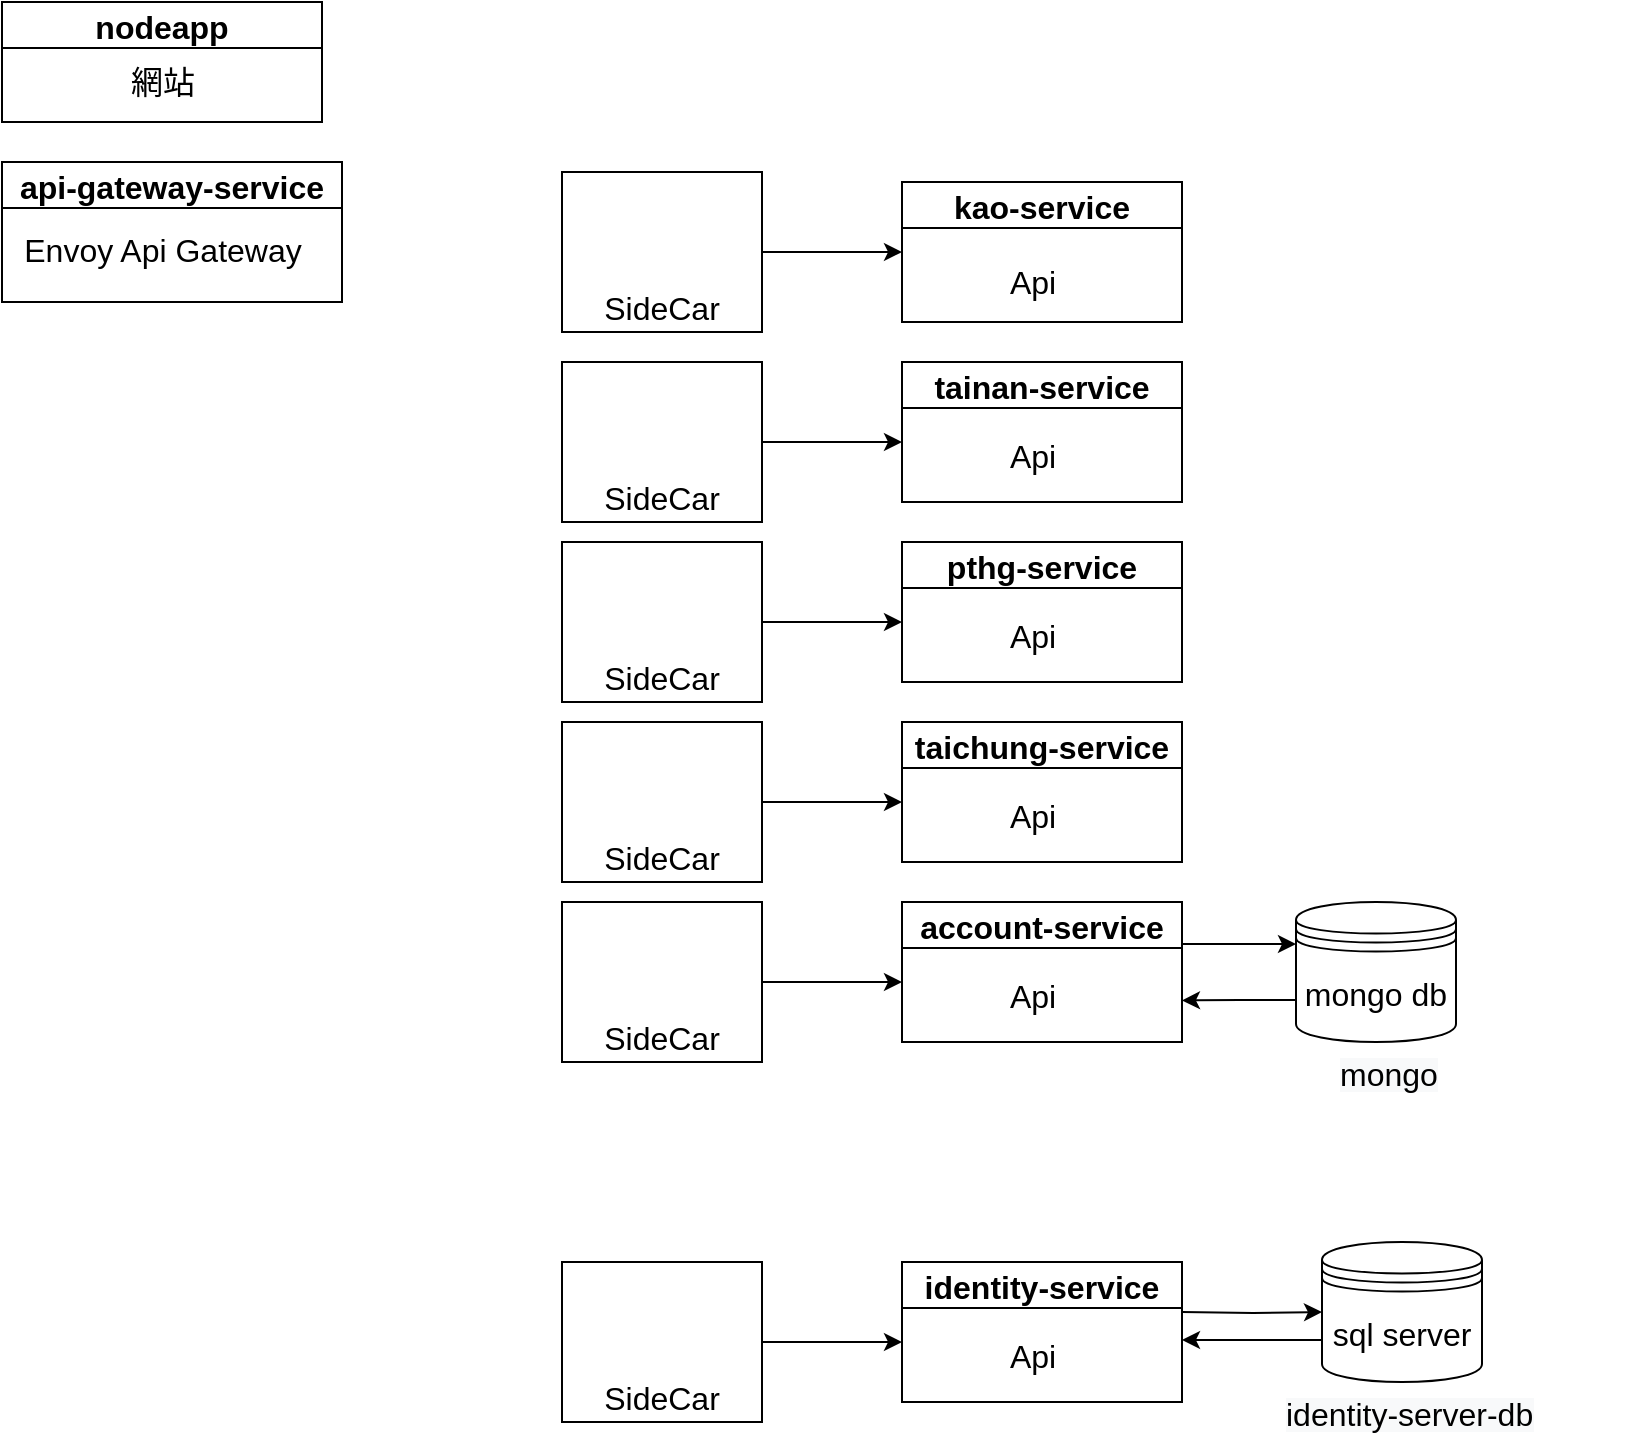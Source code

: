 <mxfile version="14.6.0" type="github">
  <diagram id="8w8wabQFdg4WhhDFVWYx" name="Page-1">
    <mxGraphModel dx="677" dy="336" grid="1" gridSize="10" guides="1" tooltips="1" connect="1" arrows="1" fold="1" page="1" pageScale="1" pageWidth="827" pageHeight="1169" math="0" shadow="0">
      <root>
        <mxCell id="0" />
        <mxCell id="1" parent="0" />
        <mxCell id="OhrNE6VcvfpsGNgGxQ-j-2" value="nodeapp" style="swimlane;fontSize=16;" vertex="1" parent="1">
          <mxGeometry x="10" y="10" width="160" height="60" as="geometry" />
        </mxCell>
        <mxCell id="OhrNE6VcvfpsGNgGxQ-j-3" value="網站" style="text;html=1;align=center;verticalAlign=middle;resizable=0;points=[];autosize=1;strokeColor=none;fontSize=16;" vertex="1" parent="OhrNE6VcvfpsGNgGxQ-j-2">
          <mxGeometry x="55" y="30" width="50" height="20" as="geometry" />
        </mxCell>
        <mxCell id="OhrNE6VcvfpsGNgGxQ-j-8" value="" style="group" vertex="1" connectable="0" parent="1">
          <mxGeometry x="290" y="95" width="100" height="80" as="geometry" />
        </mxCell>
        <mxCell id="OhrNE6VcvfpsGNgGxQ-j-6" value="&lt;br style=&quot;font-size: 16px&quot;&gt;SideCar" style="rounded=0;whiteSpace=wrap;html=1;verticalAlign=bottom;fontSize=16;" vertex="1" parent="OhrNE6VcvfpsGNgGxQ-j-8">
          <mxGeometry width="100" height="80" as="geometry" />
        </mxCell>
        <mxCell id="OhrNE6VcvfpsGNgGxQ-j-7" value="" style="shape=image;verticalLabelPosition=bottom;labelBackgroundColor=#ffffff;verticalAlign=top;aspect=fixed;imageAspect=0;image=https://dapr.io/images/dapr.svg;fontSize=16;" vertex="1" parent="OhrNE6VcvfpsGNgGxQ-j-8">
          <mxGeometry x="18" y="7" width="63.89" height="47" as="geometry" />
        </mxCell>
        <mxCell id="OhrNE6VcvfpsGNgGxQ-j-10" value="api-gateway-service" style="swimlane;fontSize=16;" vertex="1" parent="1">
          <mxGeometry x="10" y="90" width="170" height="70" as="geometry" />
        </mxCell>
        <mxCell id="OhrNE6VcvfpsGNgGxQ-j-11" value="Envoy Api Gateway" style="text;html=1;align=center;verticalAlign=middle;resizable=0;points=[];autosize=1;strokeColor=none;fontSize=16;" vertex="1" parent="OhrNE6VcvfpsGNgGxQ-j-10">
          <mxGeometry x="5" y="34" width="150" height="20" as="geometry" />
        </mxCell>
        <mxCell id="OhrNE6VcvfpsGNgGxQ-j-12" value="kao-service" style="swimlane;fontSize=16;" vertex="1" parent="1">
          <mxGeometry x="460" y="100" width="140" height="70" as="geometry" />
        </mxCell>
        <mxCell id="OhrNE6VcvfpsGNgGxQ-j-13" value="Api" style="text;html=1;align=center;verticalAlign=middle;resizable=0;points=[];autosize=1;strokeColor=none;fontSize=16;" vertex="1" parent="OhrNE6VcvfpsGNgGxQ-j-12">
          <mxGeometry x="45" y="40" width="40" height="20" as="geometry" />
        </mxCell>
        <mxCell id="OhrNE6VcvfpsGNgGxQ-j-14" value="tainan-service" style="swimlane;fontSize=16;" vertex="1" parent="1">
          <mxGeometry x="460" y="190" width="140" height="70" as="geometry" />
        </mxCell>
        <mxCell id="OhrNE6VcvfpsGNgGxQ-j-15" value="Api" style="text;html=1;align=center;verticalAlign=middle;resizable=0;points=[];autosize=1;strokeColor=none;fontSize=16;" vertex="1" parent="OhrNE6VcvfpsGNgGxQ-j-14">
          <mxGeometry x="45" y="37" width="40" height="20" as="geometry" />
        </mxCell>
        <mxCell id="OhrNE6VcvfpsGNgGxQ-j-16" value="taichung-service" style="swimlane;fontSize=16;" vertex="1" parent="1">
          <mxGeometry x="460" y="370" width="140" height="70" as="geometry" />
        </mxCell>
        <mxCell id="OhrNE6VcvfpsGNgGxQ-j-17" value="Api" style="text;html=1;align=center;verticalAlign=middle;resizable=0;points=[];autosize=1;strokeColor=none;fontSize=16;" vertex="1" parent="OhrNE6VcvfpsGNgGxQ-j-16">
          <mxGeometry x="45" y="37" width="40" height="20" as="geometry" />
        </mxCell>
        <mxCell id="OhrNE6VcvfpsGNgGxQ-j-58" style="edgeStyle=orthogonalEdgeStyle;rounded=0;orthogonalLoop=1;jettySize=auto;html=1;fontSize=16;" edge="1" parent="1" target="OhrNE6VcvfpsGNgGxQ-j-50">
          <mxGeometry relative="1" as="geometry">
            <mxPoint x="600" y="665" as="sourcePoint" />
          </mxGeometry>
        </mxCell>
        <mxCell id="OhrNE6VcvfpsGNgGxQ-j-18" value="identity-service" style="swimlane;fontSize=16;" vertex="1" parent="1">
          <mxGeometry x="460" y="640" width="140" height="70" as="geometry" />
        </mxCell>
        <mxCell id="OhrNE6VcvfpsGNgGxQ-j-19" value="Api" style="text;html=1;align=center;verticalAlign=middle;resizable=0;points=[];autosize=1;strokeColor=none;fontSize=16;" vertex="1" parent="OhrNE6VcvfpsGNgGxQ-j-18">
          <mxGeometry x="45" y="37" width="40" height="20" as="geometry" />
        </mxCell>
        <mxCell id="OhrNE6VcvfpsGNgGxQ-j-20" value="pthg-service" style="swimlane;fontSize=16;" vertex="1" parent="1">
          <mxGeometry x="460" y="280" width="140" height="70" as="geometry" />
        </mxCell>
        <mxCell id="OhrNE6VcvfpsGNgGxQ-j-21" value="Api" style="text;html=1;align=center;verticalAlign=middle;resizable=0;points=[];autosize=1;strokeColor=none;fontSize=16;" vertex="1" parent="OhrNE6VcvfpsGNgGxQ-j-20">
          <mxGeometry x="45" y="37" width="40" height="20" as="geometry" />
        </mxCell>
        <mxCell id="OhrNE6VcvfpsGNgGxQ-j-62" style="edgeStyle=orthogonalEdgeStyle;rounded=0;orthogonalLoop=1;jettySize=auto;html=1;exitX=1;exitY=0.25;exitDx=0;exitDy=0;entryX=0;entryY=0.3;entryDx=0;entryDy=0;fontSize=16;" edge="1" parent="1" source="OhrNE6VcvfpsGNgGxQ-j-22" target="OhrNE6VcvfpsGNgGxQ-j-60">
          <mxGeometry relative="1" as="geometry">
            <Array as="points">
              <mxPoint x="600" y="481" />
            </Array>
          </mxGeometry>
        </mxCell>
        <mxCell id="OhrNE6VcvfpsGNgGxQ-j-22" value="account-service" style="swimlane;fontSize=16;" vertex="1" parent="1">
          <mxGeometry x="460" y="460" width="140" height="70" as="geometry" />
        </mxCell>
        <mxCell id="OhrNE6VcvfpsGNgGxQ-j-23" value="Api" style="text;html=1;align=center;verticalAlign=middle;resizable=0;points=[];autosize=1;strokeColor=none;fontSize=16;" vertex="1" parent="OhrNE6VcvfpsGNgGxQ-j-22">
          <mxGeometry x="45" y="37" width="40" height="20" as="geometry" />
        </mxCell>
        <mxCell id="OhrNE6VcvfpsGNgGxQ-j-24" style="edgeStyle=orthogonalEdgeStyle;rounded=0;orthogonalLoop=1;jettySize=auto;html=1;exitX=1;exitY=0.5;exitDx=0;exitDy=0;entryX=0;entryY=0.5;entryDx=0;entryDy=0;fontSize=16;" edge="1" parent="1" source="OhrNE6VcvfpsGNgGxQ-j-6" target="OhrNE6VcvfpsGNgGxQ-j-12">
          <mxGeometry relative="1" as="geometry" />
        </mxCell>
        <mxCell id="OhrNE6VcvfpsGNgGxQ-j-25" value="" style="group" vertex="1" connectable="0" parent="1">
          <mxGeometry x="290" y="190" width="100" height="80" as="geometry" />
        </mxCell>
        <mxCell id="OhrNE6VcvfpsGNgGxQ-j-26" value="&lt;br style=&quot;font-size: 16px&quot;&gt;SideCar" style="rounded=0;whiteSpace=wrap;html=1;verticalAlign=bottom;fontSize=16;" vertex="1" parent="OhrNE6VcvfpsGNgGxQ-j-25">
          <mxGeometry width="100" height="80" as="geometry" />
        </mxCell>
        <mxCell id="OhrNE6VcvfpsGNgGxQ-j-27" value="" style="shape=image;verticalLabelPosition=bottom;labelBackgroundColor=#ffffff;verticalAlign=top;aspect=fixed;imageAspect=0;image=https://dapr.io/images/dapr.svg;fontSize=16;" vertex="1" parent="OhrNE6VcvfpsGNgGxQ-j-25">
          <mxGeometry x="18" y="7" width="63.89" height="47" as="geometry" />
        </mxCell>
        <mxCell id="OhrNE6VcvfpsGNgGxQ-j-28" style="edgeStyle=orthogonalEdgeStyle;rounded=0;orthogonalLoop=1;jettySize=auto;html=1;exitX=1;exitY=0.5;exitDx=0;exitDy=0;entryX=0;entryY=0.5;entryDx=0;entryDy=0;fontSize=16;" edge="1" parent="1" source="OhrNE6VcvfpsGNgGxQ-j-26">
          <mxGeometry relative="1" as="geometry">
            <mxPoint x="460" y="230" as="targetPoint" />
          </mxGeometry>
        </mxCell>
        <mxCell id="OhrNE6VcvfpsGNgGxQ-j-34" value="" style="group" vertex="1" connectable="0" parent="1">
          <mxGeometry x="290" y="280" width="100" height="80" as="geometry" />
        </mxCell>
        <mxCell id="OhrNE6VcvfpsGNgGxQ-j-35" value="&lt;br style=&quot;font-size: 16px&quot;&gt;SideCar" style="rounded=0;whiteSpace=wrap;html=1;verticalAlign=bottom;fontSize=16;" vertex="1" parent="OhrNE6VcvfpsGNgGxQ-j-34">
          <mxGeometry width="100" height="80" as="geometry" />
        </mxCell>
        <mxCell id="OhrNE6VcvfpsGNgGxQ-j-36" value="" style="shape=image;verticalLabelPosition=bottom;labelBackgroundColor=#ffffff;verticalAlign=top;aspect=fixed;imageAspect=0;image=https://dapr.io/images/dapr.svg;fontSize=16;" vertex="1" parent="OhrNE6VcvfpsGNgGxQ-j-34">
          <mxGeometry x="18" y="7" width="63.89" height="47" as="geometry" />
        </mxCell>
        <mxCell id="OhrNE6VcvfpsGNgGxQ-j-37" style="edgeStyle=orthogonalEdgeStyle;rounded=0;orthogonalLoop=1;jettySize=auto;html=1;exitX=1;exitY=0.5;exitDx=0;exitDy=0;entryX=0;entryY=0.5;entryDx=0;entryDy=0;fontSize=16;" edge="1" parent="1" source="OhrNE6VcvfpsGNgGxQ-j-35">
          <mxGeometry relative="1" as="geometry">
            <mxPoint x="460" y="320" as="targetPoint" />
          </mxGeometry>
        </mxCell>
        <mxCell id="OhrNE6VcvfpsGNgGxQ-j-38" value="" style="group" vertex="1" connectable="0" parent="1">
          <mxGeometry x="290" y="370" width="100" height="80" as="geometry" />
        </mxCell>
        <mxCell id="OhrNE6VcvfpsGNgGxQ-j-39" value="&lt;br style=&quot;font-size: 16px&quot;&gt;SideCar" style="rounded=0;whiteSpace=wrap;html=1;verticalAlign=bottom;fontSize=16;" vertex="1" parent="OhrNE6VcvfpsGNgGxQ-j-38">
          <mxGeometry width="100" height="80" as="geometry" />
        </mxCell>
        <mxCell id="OhrNE6VcvfpsGNgGxQ-j-40" value="" style="shape=image;verticalLabelPosition=bottom;labelBackgroundColor=#ffffff;verticalAlign=top;aspect=fixed;imageAspect=0;image=https://dapr.io/images/dapr.svg;fontSize=16;" vertex="1" parent="OhrNE6VcvfpsGNgGxQ-j-38">
          <mxGeometry x="18" y="7" width="63.89" height="47" as="geometry" />
        </mxCell>
        <mxCell id="OhrNE6VcvfpsGNgGxQ-j-41" style="edgeStyle=orthogonalEdgeStyle;rounded=0;orthogonalLoop=1;jettySize=auto;html=1;exitX=1;exitY=0.5;exitDx=0;exitDy=0;entryX=0;entryY=0.5;entryDx=0;entryDy=0;fontSize=16;" edge="1" parent="1" source="OhrNE6VcvfpsGNgGxQ-j-39">
          <mxGeometry relative="1" as="geometry">
            <mxPoint x="460" y="410" as="targetPoint" />
          </mxGeometry>
        </mxCell>
        <mxCell id="OhrNE6VcvfpsGNgGxQ-j-42" value="" style="group" vertex="1" connectable="0" parent="1">
          <mxGeometry x="290" y="460" width="100" height="80" as="geometry" />
        </mxCell>
        <mxCell id="OhrNE6VcvfpsGNgGxQ-j-43" value="&lt;br style=&quot;font-size: 16px&quot;&gt;SideCar" style="rounded=0;whiteSpace=wrap;html=1;verticalAlign=bottom;fontSize=16;" vertex="1" parent="OhrNE6VcvfpsGNgGxQ-j-42">
          <mxGeometry width="100" height="80" as="geometry" />
        </mxCell>
        <mxCell id="OhrNE6VcvfpsGNgGxQ-j-44" value="" style="shape=image;verticalLabelPosition=bottom;labelBackgroundColor=#ffffff;verticalAlign=top;aspect=fixed;imageAspect=0;image=https://dapr.io/images/dapr.svg;fontSize=16;" vertex="1" parent="OhrNE6VcvfpsGNgGxQ-j-42">
          <mxGeometry x="18" y="7" width="63.89" height="47" as="geometry" />
        </mxCell>
        <mxCell id="OhrNE6VcvfpsGNgGxQ-j-45" style="edgeStyle=orthogonalEdgeStyle;rounded=0;orthogonalLoop=1;jettySize=auto;html=1;exitX=1;exitY=0.5;exitDx=0;exitDy=0;entryX=0;entryY=0.5;entryDx=0;entryDy=0;fontSize=16;" edge="1" parent="1" source="OhrNE6VcvfpsGNgGxQ-j-43">
          <mxGeometry relative="1" as="geometry">
            <mxPoint x="460" y="500" as="targetPoint" />
          </mxGeometry>
        </mxCell>
        <mxCell id="OhrNE6VcvfpsGNgGxQ-j-46" value="" style="group" vertex="1" connectable="0" parent="1">
          <mxGeometry x="290" y="640" width="100" height="80" as="geometry" />
        </mxCell>
        <mxCell id="OhrNE6VcvfpsGNgGxQ-j-47" value="&lt;br style=&quot;font-size: 16px&quot;&gt;SideCar" style="rounded=0;whiteSpace=wrap;html=1;verticalAlign=bottom;fontSize=16;" vertex="1" parent="OhrNE6VcvfpsGNgGxQ-j-46">
          <mxGeometry width="100" height="80" as="geometry" />
        </mxCell>
        <mxCell id="OhrNE6VcvfpsGNgGxQ-j-48" value="" style="shape=image;verticalLabelPosition=bottom;labelBackgroundColor=#ffffff;verticalAlign=top;aspect=fixed;imageAspect=0;image=https://dapr.io/images/dapr.svg;fontSize=16;" vertex="1" parent="OhrNE6VcvfpsGNgGxQ-j-46">
          <mxGeometry x="18" y="7" width="63.89" height="47" as="geometry" />
        </mxCell>
        <mxCell id="OhrNE6VcvfpsGNgGxQ-j-49" style="edgeStyle=orthogonalEdgeStyle;rounded=0;orthogonalLoop=1;jettySize=auto;html=1;exitX=1;exitY=0.5;exitDx=0;exitDy=0;entryX=0;entryY=0.5;entryDx=0;entryDy=0;fontSize=16;" edge="1" parent="1" source="OhrNE6VcvfpsGNgGxQ-j-47">
          <mxGeometry relative="1" as="geometry">
            <mxPoint x="460" y="680" as="targetPoint" />
          </mxGeometry>
        </mxCell>
        <mxCell id="OhrNE6VcvfpsGNgGxQ-j-52" value="" style="group" vertex="1" connectable="0" parent="1">
          <mxGeometry x="650" y="630" width="150" height="100" as="geometry" />
        </mxCell>
        <mxCell id="OhrNE6VcvfpsGNgGxQ-j-50" value="sql server" style="shape=datastore;whiteSpace=wrap;html=1;fontSize=16;" vertex="1" parent="OhrNE6VcvfpsGNgGxQ-j-52">
          <mxGeometry x="20" width="80" height="70" as="geometry" />
        </mxCell>
        <mxCell id="OhrNE6VcvfpsGNgGxQ-j-51" value="&lt;span style=&quot;color: rgb(0, 0, 0); font-family: helvetica; font-size: 16px; font-style: normal; font-weight: 400; letter-spacing: normal; text-align: center; text-indent: 0px; text-transform: none; word-spacing: 0px; background-color: rgb(248, 249, 250); display: inline; float: none;&quot;&gt;identity-server-db&lt;/span&gt;" style="text;whiteSpace=wrap;html=1;fontSize=16;" vertex="1" parent="OhrNE6VcvfpsGNgGxQ-j-52">
          <mxGeometry y="70" width="150" height="30" as="geometry" />
        </mxCell>
        <mxCell id="OhrNE6VcvfpsGNgGxQ-j-57" style="edgeStyle=orthogonalEdgeStyle;rounded=0;orthogonalLoop=1;jettySize=auto;html=1;exitX=0;exitY=0.7;exitDx=0;exitDy=0;fontSize=16;" edge="1" parent="1" source="OhrNE6VcvfpsGNgGxQ-j-50">
          <mxGeometry relative="1" as="geometry">
            <mxPoint x="600" y="679" as="targetPoint" />
          </mxGeometry>
        </mxCell>
        <mxCell id="OhrNE6VcvfpsGNgGxQ-j-59" value="" style="group" vertex="1" connectable="0" parent="1">
          <mxGeometry x="637" y="460" width="190" height="100" as="geometry" />
        </mxCell>
        <mxCell id="OhrNE6VcvfpsGNgGxQ-j-60" value="mongo db" style="shape=datastore;whiteSpace=wrap;html=1;fontSize=16;" vertex="1" parent="OhrNE6VcvfpsGNgGxQ-j-59">
          <mxGeometry x="20" width="80" height="70" as="geometry" />
        </mxCell>
        <mxCell id="OhrNE6VcvfpsGNgGxQ-j-61" value="&lt;span style=&quot;color: rgb(0 , 0 , 0) ; font-family: &amp;#34;helvetica&amp;#34; ; font-size: 16px ; font-style: normal ; font-weight: 400 ; letter-spacing: normal ; text-align: center ; text-indent: 0px ; text-transform: none ; word-spacing: 0px ; background-color: rgb(248 , 249 , 250) ; display: inline ; float: none&quot;&gt;mongo&lt;/span&gt;" style="text;whiteSpace=wrap;html=1;fontSize=16;" vertex="1" parent="OhrNE6VcvfpsGNgGxQ-j-59">
          <mxGeometry x="40" y="70" width="150" height="30" as="geometry" />
        </mxCell>
        <mxCell id="OhrNE6VcvfpsGNgGxQ-j-63" style="edgeStyle=orthogonalEdgeStyle;rounded=0;orthogonalLoop=1;jettySize=auto;html=1;exitX=0;exitY=0.7;exitDx=0;exitDy=0;fontSize=16;" edge="1" parent="1" source="OhrNE6VcvfpsGNgGxQ-j-60">
          <mxGeometry relative="1" as="geometry">
            <mxPoint x="600" y="509.238" as="targetPoint" />
          </mxGeometry>
        </mxCell>
      </root>
    </mxGraphModel>
  </diagram>
</mxfile>
